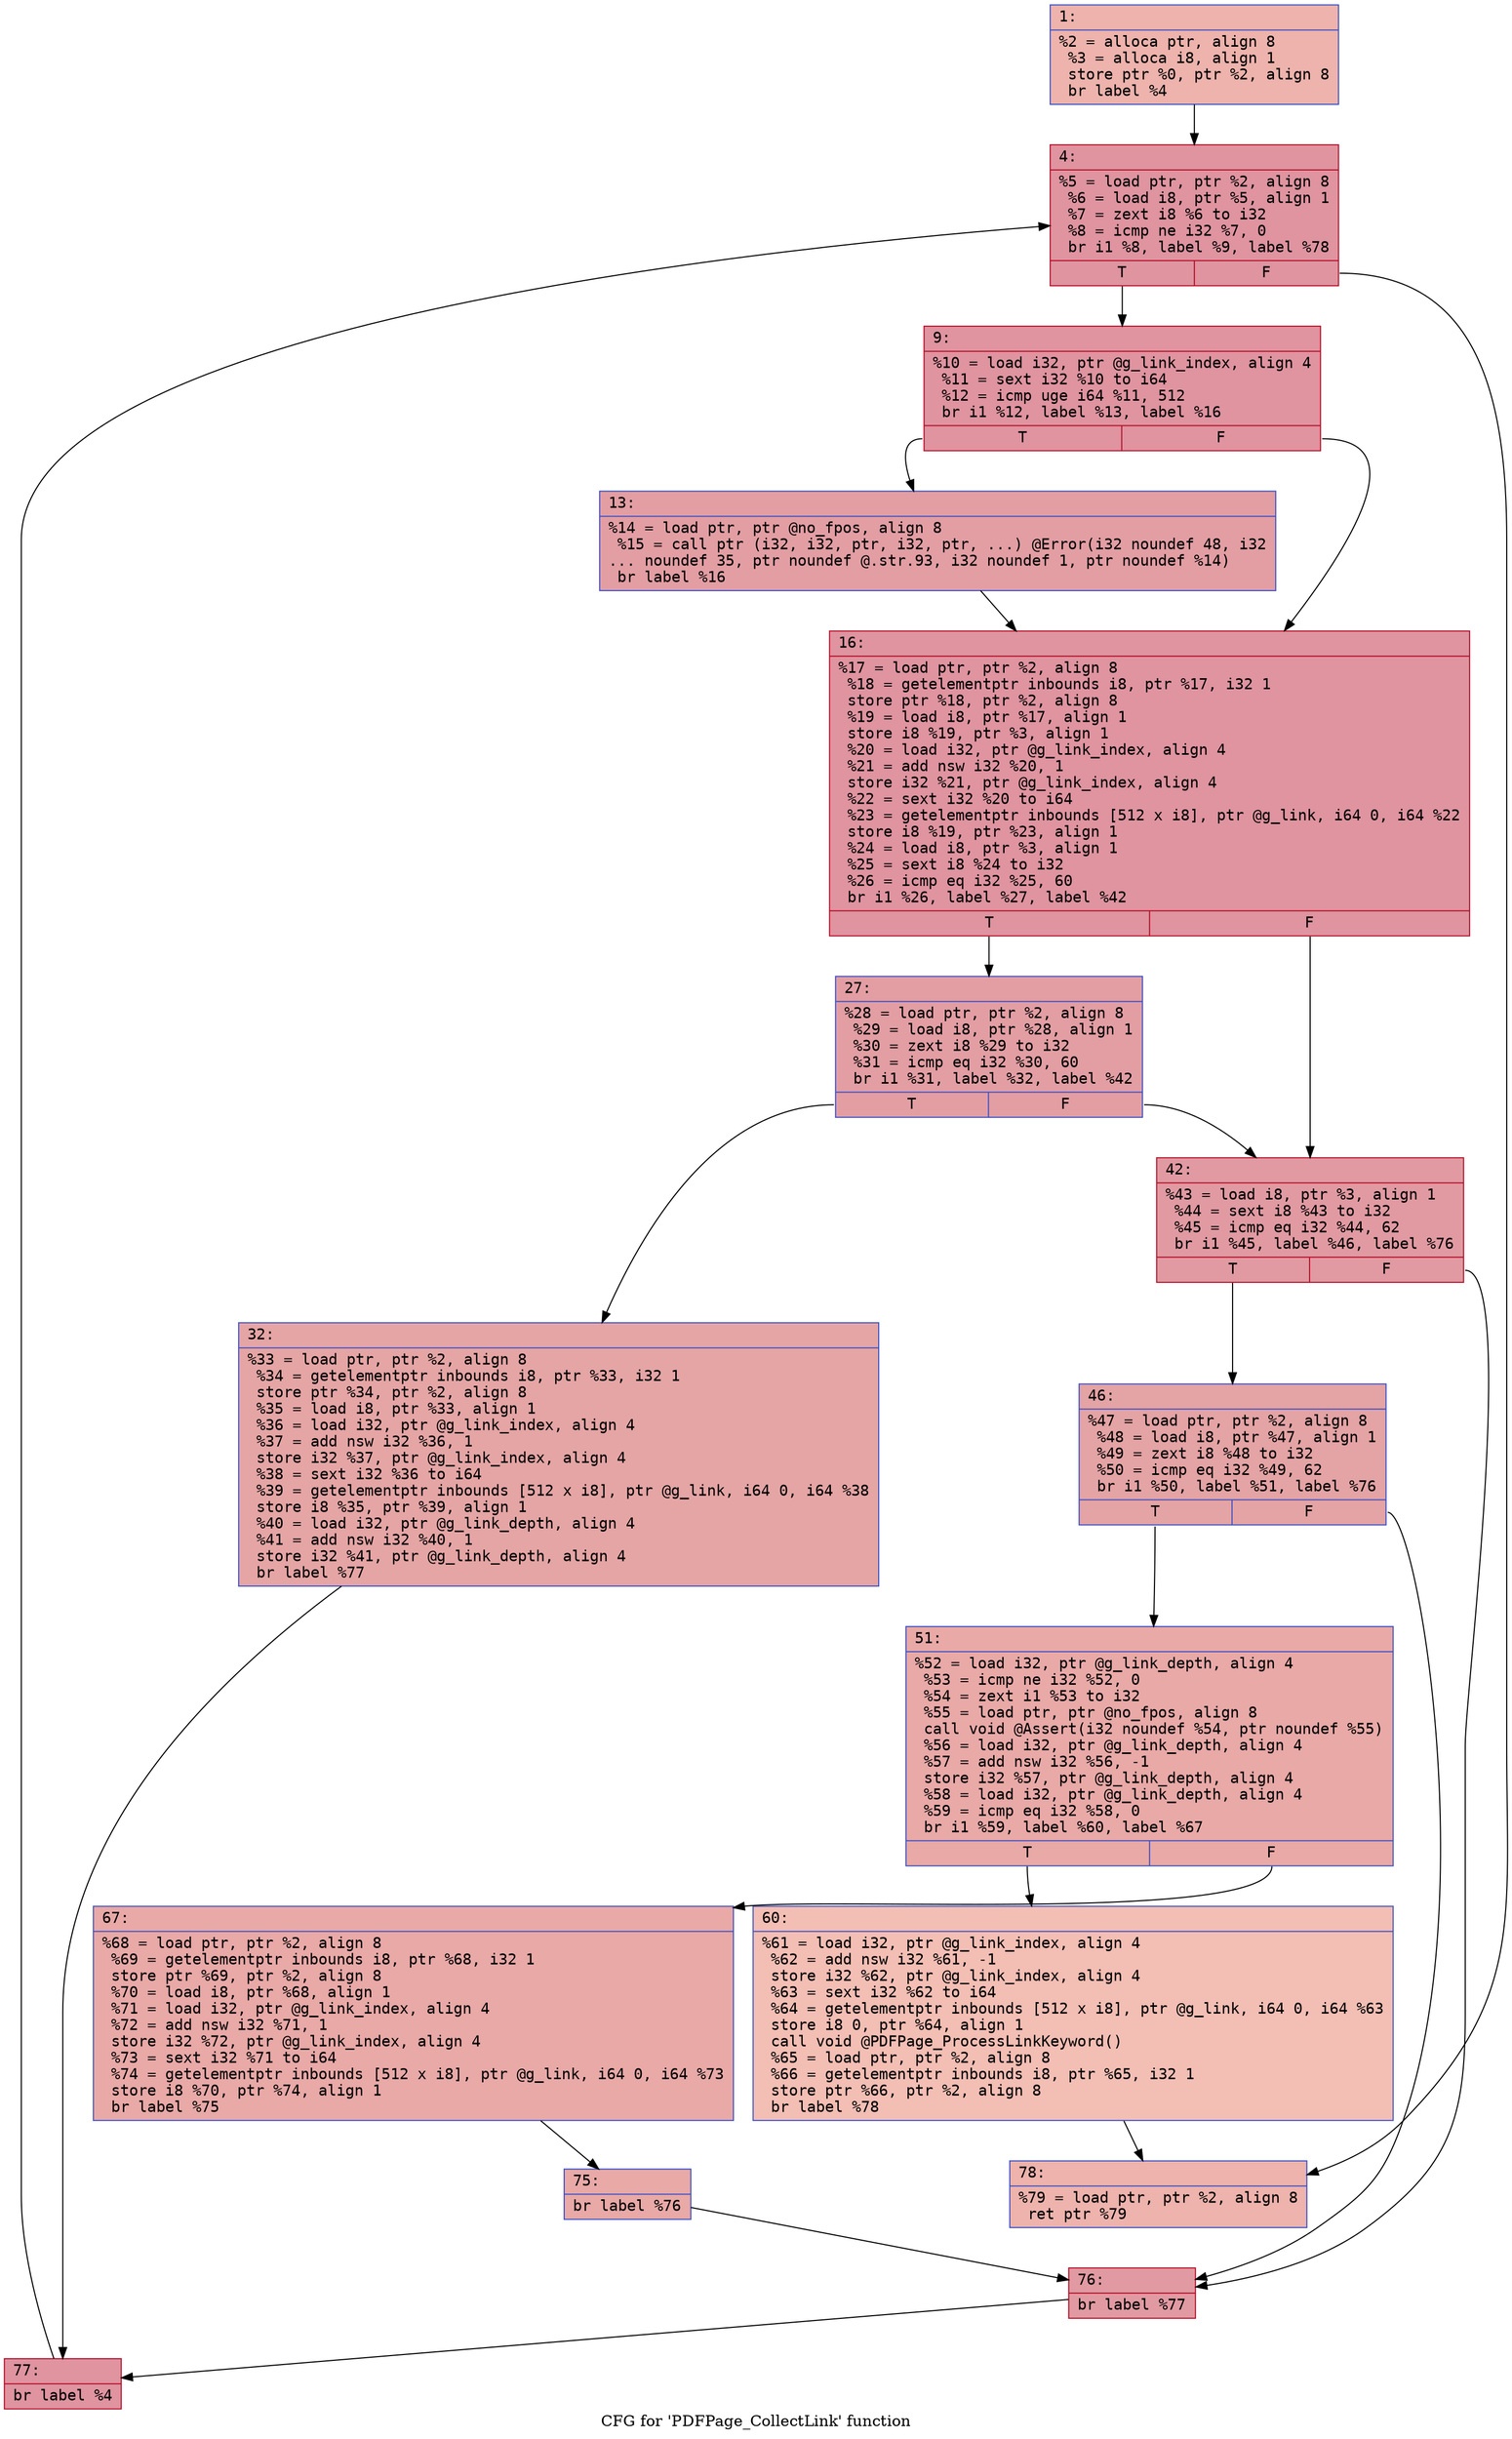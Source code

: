 digraph "CFG for 'PDFPage_CollectLink' function" {
	label="CFG for 'PDFPage_CollectLink' function";

	Node0x60000052a6c0 [shape=record,color="#3d50c3ff", style=filled, fillcolor="#d6524470" fontname="Courier",label="{1:\l|  %2 = alloca ptr, align 8\l  %3 = alloca i8, align 1\l  store ptr %0, ptr %2, align 8\l  br label %4\l}"];
	Node0x60000052a6c0 -> Node0x60000052a710[tooltip="1 -> 4\nProbability 100.00%" ];
	Node0x60000052a710 [shape=record,color="#b70d28ff", style=filled, fillcolor="#b70d2870" fontname="Courier",label="{4:\l|  %5 = load ptr, ptr %2, align 8\l  %6 = load i8, ptr %5, align 1\l  %7 = zext i8 %6 to i32\l  %8 = icmp ne i32 %7, 0\l  br i1 %8, label %9, label %78\l|{<s0>T|<s1>F}}"];
	Node0x60000052a710:s0 -> Node0x60000052a760[tooltip="4 -> 9\nProbability 96.88%" ];
	Node0x60000052a710:s1 -> Node0x60000052ab70[tooltip="4 -> 78\nProbability 3.12%" ];
	Node0x60000052a760 [shape=record,color="#b70d28ff", style=filled, fillcolor="#b70d2870" fontname="Courier",label="{9:\l|  %10 = load i32, ptr @g_link_index, align 4\l  %11 = sext i32 %10 to i64\l  %12 = icmp uge i64 %11, 512\l  br i1 %12, label %13, label %16\l|{<s0>T|<s1>F}}"];
	Node0x60000052a760:s0 -> Node0x60000052a7b0[tooltip="9 -> 13\nProbability 50.00%" ];
	Node0x60000052a760:s1 -> Node0x60000052a800[tooltip="9 -> 16\nProbability 50.00%" ];
	Node0x60000052a7b0 [shape=record,color="#3d50c3ff", style=filled, fillcolor="#be242e70" fontname="Courier",label="{13:\l|  %14 = load ptr, ptr @no_fpos, align 8\l  %15 = call ptr (i32, i32, ptr, i32, ptr, ...) @Error(i32 noundef 48, i32\l... noundef 35, ptr noundef @.str.93, i32 noundef 1, ptr noundef %14)\l  br label %16\l}"];
	Node0x60000052a7b0 -> Node0x60000052a800[tooltip="13 -> 16\nProbability 100.00%" ];
	Node0x60000052a800 [shape=record,color="#b70d28ff", style=filled, fillcolor="#b70d2870" fontname="Courier",label="{16:\l|  %17 = load ptr, ptr %2, align 8\l  %18 = getelementptr inbounds i8, ptr %17, i32 1\l  store ptr %18, ptr %2, align 8\l  %19 = load i8, ptr %17, align 1\l  store i8 %19, ptr %3, align 1\l  %20 = load i32, ptr @g_link_index, align 4\l  %21 = add nsw i32 %20, 1\l  store i32 %21, ptr @g_link_index, align 4\l  %22 = sext i32 %20 to i64\l  %23 = getelementptr inbounds [512 x i8], ptr @g_link, i64 0, i64 %22\l  store i8 %19, ptr %23, align 1\l  %24 = load i8, ptr %3, align 1\l  %25 = sext i8 %24 to i32\l  %26 = icmp eq i32 %25, 60\l  br i1 %26, label %27, label %42\l|{<s0>T|<s1>F}}"];
	Node0x60000052a800:s0 -> Node0x60000052a850[tooltip="16 -> 27\nProbability 50.00%" ];
	Node0x60000052a800:s1 -> Node0x60000052a8f0[tooltip="16 -> 42\nProbability 50.00%" ];
	Node0x60000052a850 [shape=record,color="#3d50c3ff", style=filled, fillcolor="#be242e70" fontname="Courier",label="{27:\l|  %28 = load ptr, ptr %2, align 8\l  %29 = load i8, ptr %28, align 1\l  %30 = zext i8 %29 to i32\l  %31 = icmp eq i32 %30, 60\l  br i1 %31, label %32, label %42\l|{<s0>T|<s1>F}}"];
	Node0x60000052a850:s0 -> Node0x60000052a8a0[tooltip="27 -> 32\nProbability 50.00%" ];
	Node0x60000052a850:s1 -> Node0x60000052a8f0[tooltip="27 -> 42\nProbability 50.00%" ];
	Node0x60000052a8a0 [shape=record,color="#3d50c3ff", style=filled, fillcolor="#c5333470" fontname="Courier",label="{32:\l|  %33 = load ptr, ptr %2, align 8\l  %34 = getelementptr inbounds i8, ptr %33, i32 1\l  store ptr %34, ptr %2, align 8\l  %35 = load i8, ptr %33, align 1\l  %36 = load i32, ptr @g_link_index, align 4\l  %37 = add nsw i32 %36, 1\l  store i32 %37, ptr @g_link_index, align 4\l  %38 = sext i32 %36 to i64\l  %39 = getelementptr inbounds [512 x i8], ptr @g_link, i64 0, i64 %38\l  store i8 %35, ptr %39, align 1\l  %40 = load i32, ptr @g_link_depth, align 4\l  %41 = add nsw i32 %40, 1\l  store i32 %41, ptr @g_link_depth, align 4\l  br label %77\l}"];
	Node0x60000052a8a0 -> Node0x60000052ab20[tooltip="32 -> 77\nProbability 100.00%" ];
	Node0x60000052a8f0 [shape=record,color="#b70d28ff", style=filled, fillcolor="#bb1b2c70" fontname="Courier",label="{42:\l|  %43 = load i8, ptr %3, align 1\l  %44 = sext i8 %43 to i32\l  %45 = icmp eq i32 %44, 62\l  br i1 %45, label %46, label %76\l|{<s0>T|<s1>F}}"];
	Node0x60000052a8f0:s0 -> Node0x60000052a940[tooltip="42 -> 46\nProbability 50.00%" ];
	Node0x60000052a8f0:s1 -> Node0x60000052aad0[tooltip="42 -> 76\nProbability 50.00%" ];
	Node0x60000052a940 [shape=record,color="#3d50c3ff", style=filled, fillcolor="#c32e3170" fontname="Courier",label="{46:\l|  %47 = load ptr, ptr %2, align 8\l  %48 = load i8, ptr %47, align 1\l  %49 = zext i8 %48 to i32\l  %50 = icmp eq i32 %49, 62\l  br i1 %50, label %51, label %76\l|{<s0>T|<s1>F}}"];
	Node0x60000052a940:s0 -> Node0x60000052a990[tooltip="46 -> 51\nProbability 50.00%" ];
	Node0x60000052a940:s1 -> Node0x60000052aad0[tooltip="46 -> 76\nProbability 50.00%" ];
	Node0x60000052a990 [shape=record,color="#3d50c3ff", style=filled, fillcolor="#ca3b3770" fontname="Courier",label="{51:\l|  %52 = load i32, ptr @g_link_depth, align 4\l  %53 = icmp ne i32 %52, 0\l  %54 = zext i1 %53 to i32\l  %55 = load ptr, ptr @no_fpos, align 8\l  call void @Assert(i32 noundef %54, ptr noundef %55)\l  %56 = load i32, ptr @g_link_depth, align 4\l  %57 = add nsw i32 %56, -1\l  store i32 %57, ptr @g_link_depth, align 4\l  %58 = load i32, ptr @g_link_depth, align 4\l  %59 = icmp eq i32 %58, 0\l  br i1 %59, label %60, label %67\l|{<s0>T|<s1>F}}"];
	Node0x60000052a990:s0 -> Node0x60000052a9e0[tooltip="51 -> 60\nProbability 3.12%" ];
	Node0x60000052a990:s1 -> Node0x60000052aa30[tooltip="51 -> 67\nProbability 96.88%" ];
	Node0x60000052a9e0 [shape=record,color="#3d50c3ff", style=filled, fillcolor="#e36c5570" fontname="Courier",label="{60:\l|  %61 = load i32, ptr @g_link_index, align 4\l  %62 = add nsw i32 %61, -1\l  store i32 %62, ptr @g_link_index, align 4\l  %63 = sext i32 %62 to i64\l  %64 = getelementptr inbounds [512 x i8], ptr @g_link, i64 0, i64 %63\l  store i8 0, ptr %64, align 1\l  call void @PDFPage_ProcessLinkKeyword()\l  %65 = load ptr, ptr %2, align 8\l  %66 = getelementptr inbounds i8, ptr %65, i32 1\l  store ptr %66, ptr %2, align 8\l  br label %78\l}"];
	Node0x60000052a9e0 -> Node0x60000052ab70[tooltip="60 -> 78\nProbability 100.00%" ];
	Node0x60000052aa30 [shape=record,color="#3d50c3ff", style=filled, fillcolor="#ca3b3770" fontname="Courier",label="{67:\l|  %68 = load ptr, ptr %2, align 8\l  %69 = getelementptr inbounds i8, ptr %68, i32 1\l  store ptr %69, ptr %2, align 8\l  %70 = load i8, ptr %68, align 1\l  %71 = load i32, ptr @g_link_index, align 4\l  %72 = add nsw i32 %71, 1\l  store i32 %72, ptr @g_link_index, align 4\l  %73 = sext i32 %71 to i64\l  %74 = getelementptr inbounds [512 x i8], ptr @g_link, i64 0, i64 %73\l  store i8 %70, ptr %74, align 1\l  br label %75\l}"];
	Node0x60000052aa30 -> Node0x60000052aa80[tooltip="67 -> 75\nProbability 100.00%" ];
	Node0x60000052aa80 [shape=record,color="#3d50c3ff", style=filled, fillcolor="#ca3b3770" fontname="Courier",label="{75:\l|  br label %76\l}"];
	Node0x60000052aa80 -> Node0x60000052aad0[tooltip="75 -> 76\nProbability 100.00%" ];
	Node0x60000052aad0 [shape=record,color="#b70d28ff", style=filled, fillcolor="#bb1b2c70" fontname="Courier",label="{76:\l|  br label %77\l}"];
	Node0x60000052aad0 -> Node0x60000052ab20[tooltip="76 -> 77\nProbability 100.00%" ];
	Node0x60000052ab20 [shape=record,color="#b70d28ff", style=filled, fillcolor="#b70d2870" fontname="Courier",label="{77:\l|  br label %4\l}"];
	Node0x60000052ab20 -> Node0x60000052a710[tooltip="77 -> 4\nProbability 100.00%" ];
	Node0x60000052ab70 [shape=record,color="#3d50c3ff", style=filled, fillcolor="#d6524470" fontname="Courier",label="{78:\l|  %79 = load ptr, ptr %2, align 8\l  ret ptr %79\l}"];
}
